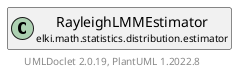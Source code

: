 @startuml
    remove .*\.(Instance|Par|Parameterizer|Factory)$
    set namespaceSeparator none
    hide empty fields
    hide empty methods

    class "<size:14>RayleighLMMEstimator.Par\n<size:10>elki.math.statistics.distribution.estimator" as elki.math.statistics.distribution.estimator.RayleighLMMEstimator.Par [[RayleighLMMEstimator.Par.html]] {
        +make(): RayleighLMMEstimator
    }

    interface "<size:14>Parameterizer\n<size:10>elki.utilities.optionhandling" as elki.utilities.optionhandling.Parameterizer [[../../../../utilities/optionhandling/Parameterizer.html]] {
        {abstract} +make(): Object
    }
    class "<size:14>RayleighLMMEstimator\n<size:10>elki.math.statistics.distribution.estimator" as elki.math.statistics.distribution.estimator.RayleighLMMEstimator [[RayleighLMMEstimator.html]]

    elki.utilities.optionhandling.Parameterizer <|.. elki.math.statistics.distribution.estimator.RayleighLMMEstimator.Par
    elki.math.statistics.distribution.estimator.RayleighLMMEstimator +-- elki.math.statistics.distribution.estimator.RayleighLMMEstimator.Par

    center footer UMLDoclet 2.0.19, PlantUML 1.2022.8
@enduml
